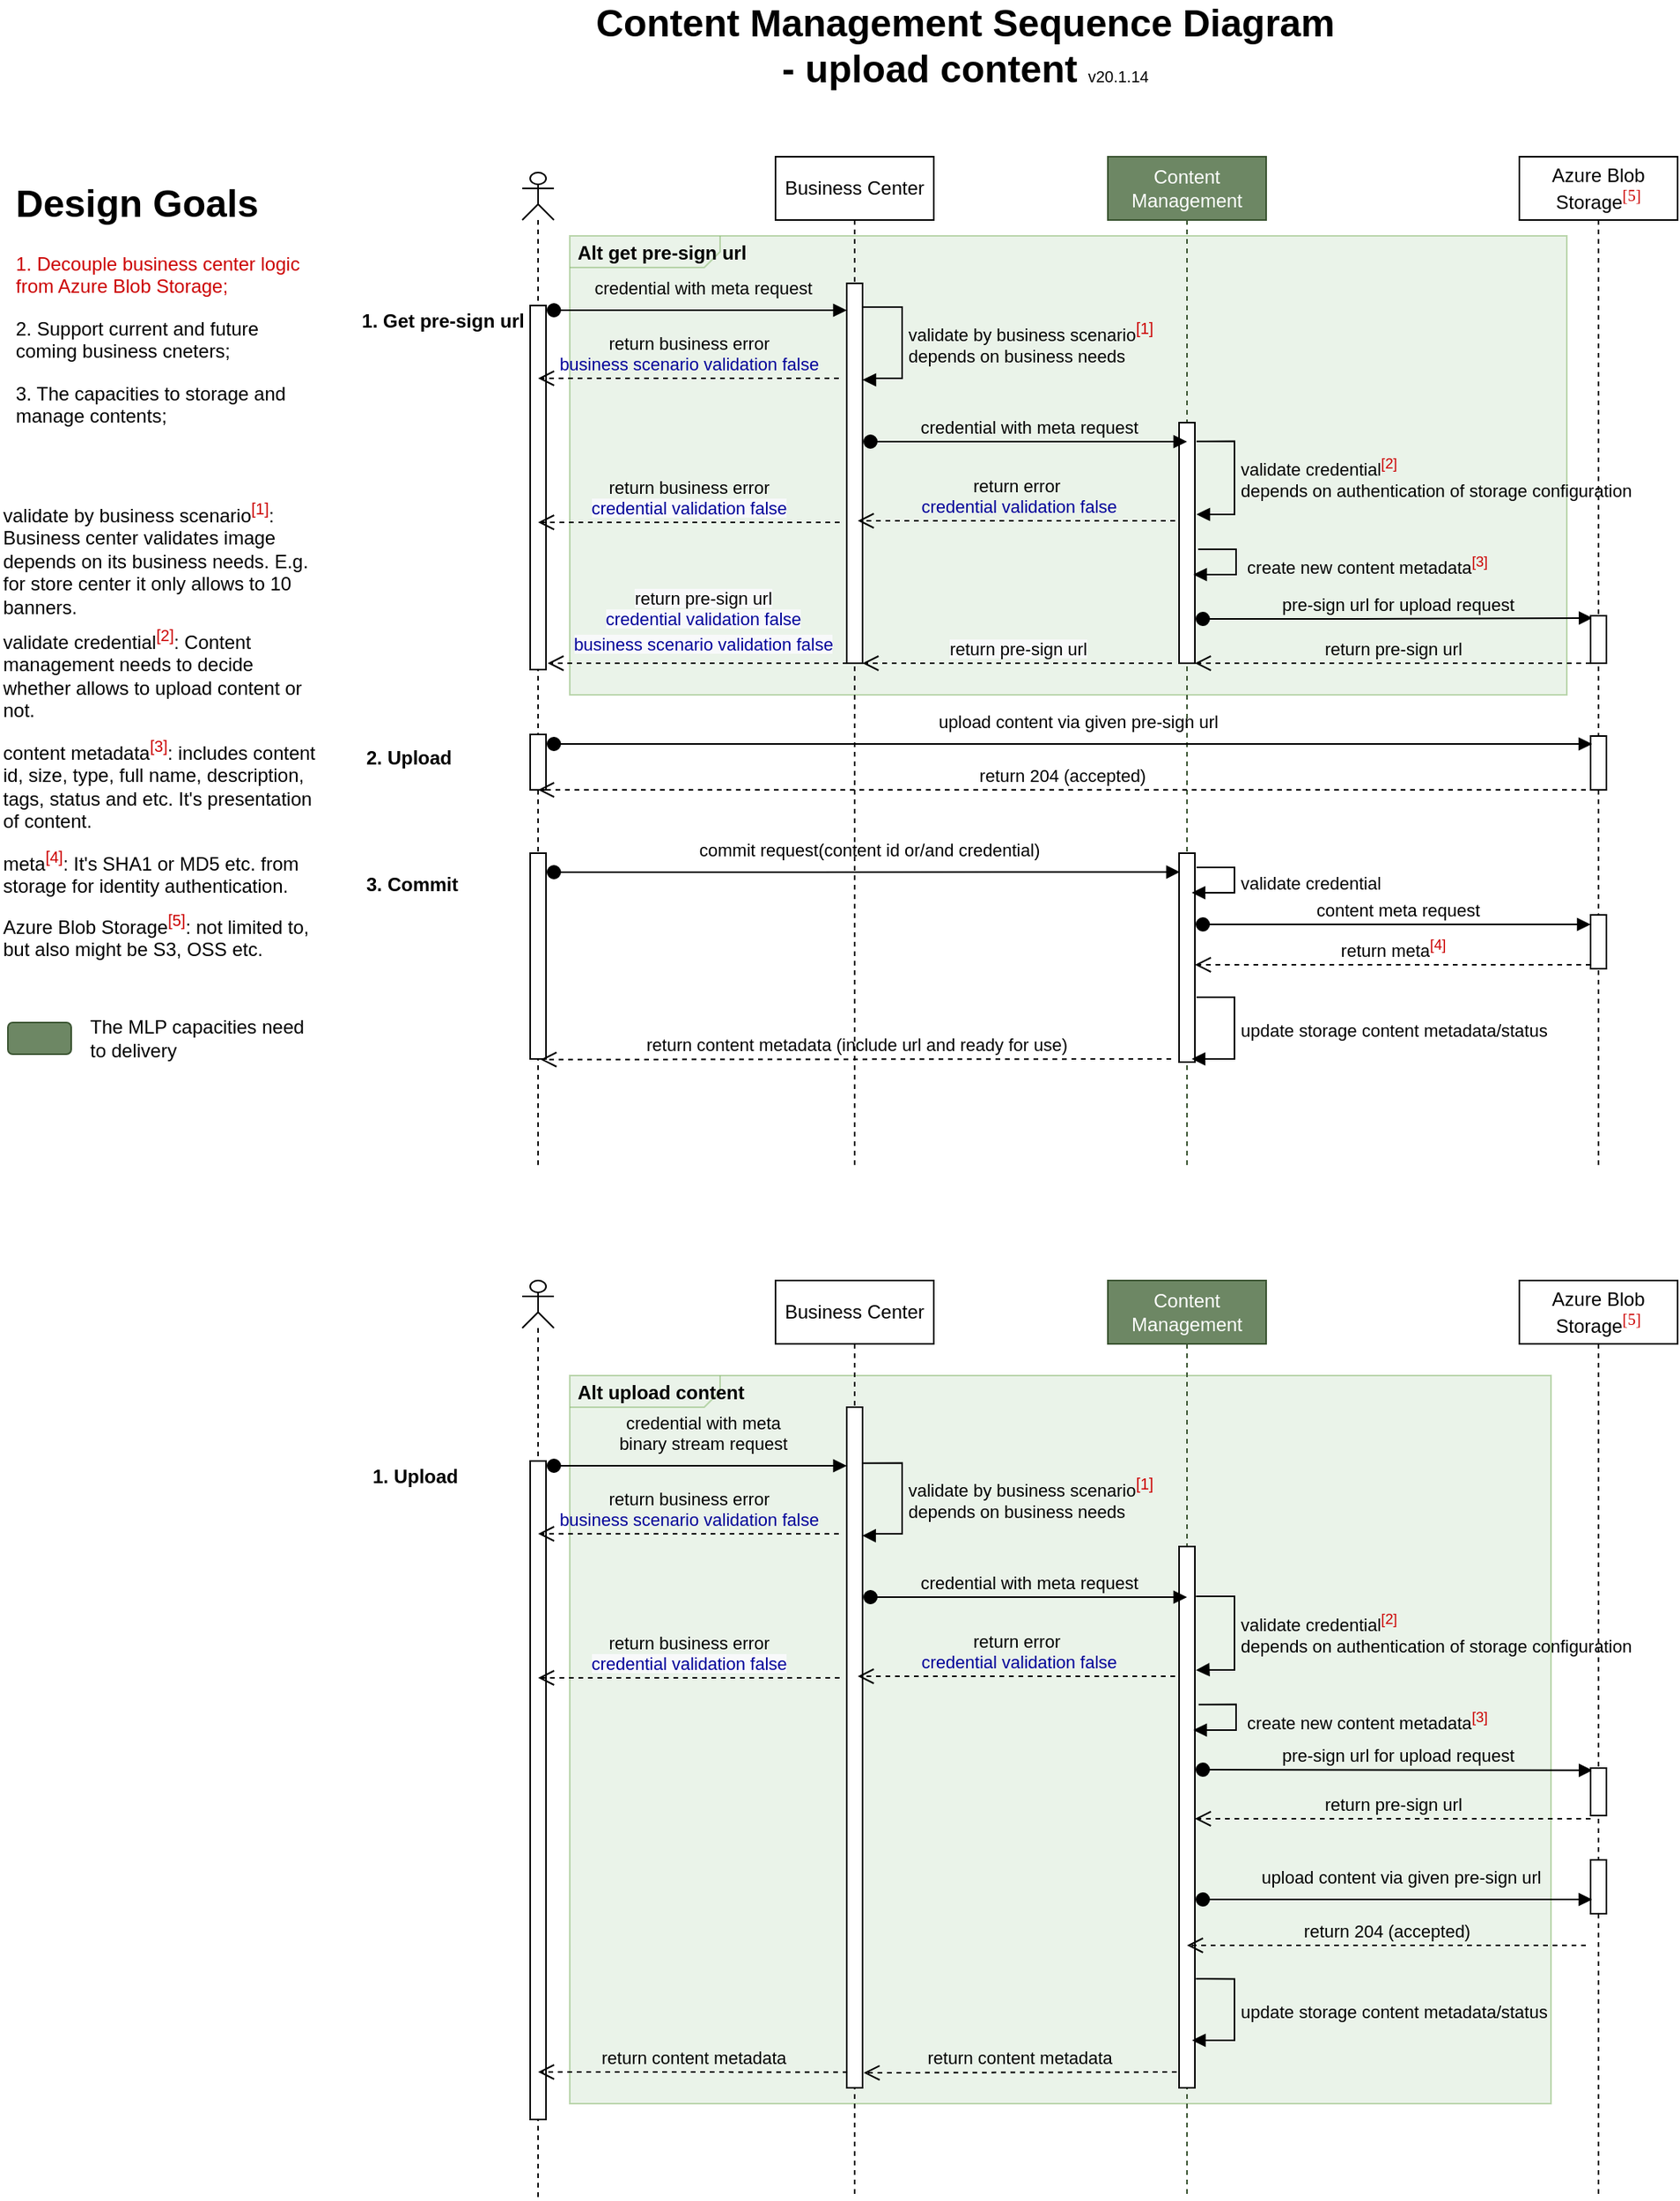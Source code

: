 <mxfile version="12.5.1" type="github" pages="2">
  <diagram id="Se-Glehy01dl6wNR-q-G" name="Uploading User Case">
    <mxGraphModel dx="3786" dy="788" grid="1" gridSize="10" guides="1" tooltips="1" connect="1" arrows="1" fold="1" page="1" pageScale="1" pageWidth="827" pageHeight="1169" math="0" shadow="0">
      <root>
        <mxCell id="0"/>
        <mxCell id="1" parent="0"/>
        <mxCell id="lDLZ59sCFjgZFas71iTA-26" value="&lt;p style=&quot;margin: 0px ; margin-top: 4px ; margin-left: 5px ; text-align: left&quot;&gt;&lt;b&gt;Alt&lt;/b&gt; &lt;b&gt;get pre-sign url&lt;/b&gt;&lt;/p&gt;" style="html=1;shape=mxgraph.sysml.package;overflow=fill;labelX=95;align=left;spacingLeft=5;verticalAlign=top;spacingTop=-3;fillColor=#d5e8d4;strokeColor=#82b366;opacity=50;" parent="1" vertex="1">
          <mxGeometry x="-2100" y="200" width="630" height="290" as="geometry"/>
        </mxCell>
        <mxCell id="fI2PRTh5zaHvBNYzc2sx-4" value="Content Management" style="shape=umlLifeline;perimeter=lifelinePerimeter;whiteSpace=wrap;html=1;container=1;collapsible=0;recursiveResize=0;outlineConnect=0;fillColor=#6d8764;strokeColor=#3A5431;fontColor=#ffffff;" parent="1" vertex="1">
          <mxGeometry x="-1760" y="150" width="100" height="640" as="geometry"/>
        </mxCell>
        <mxCell id="fI2PRTh5zaHvBNYzc2sx-18" value="" style="html=1;points=[];perimeter=orthogonalPerimeter;" parent="fI2PRTh5zaHvBNYzc2sx-4" vertex="1">
          <mxGeometry x="45" y="168" width="10" height="152" as="geometry"/>
        </mxCell>
        <mxCell id="lDLZ59sCFjgZFas71iTA-8" value="pre-sign url for upload request" style="html=1;verticalAlign=bottom;startArrow=oval;startFill=1;endArrow=block;startSize=8;labelBackgroundColor=none;entryX=0.116;entryY=0.047;entryDx=0;entryDy=0;entryPerimeter=0;" parent="fI2PRTh5zaHvBNYzc2sx-4" edge="1" target="lDLZ59sCFjgZFas71iTA-6">
          <mxGeometry width="60" relative="1" as="geometry">
            <mxPoint x="60" y="292" as="sourcePoint"/>
            <mxPoint x="309.5" y="292" as="targetPoint"/>
            <Array as="points">
              <mxPoint x="150.5" y="292"/>
            </Array>
          </mxGeometry>
        </mxCell>
        <mxCell id="fI2PRTh5zaHvBNYzc2sx-2" value="" style="shape=umlLifeline;participant=umlActor;perimeter=lifelinePerimeter;whiteSpace=wrap;html=1;container=1;collapsible=0;recursiveResize=0;verticalAlign=top;spacingTop=36;labelBackgroundColor=#ffffff;outlineConnect=0;size=30;" parent="1" vertex="1">
          <mxGeometry x="-2130" y="160" width="20" height="630" as="geometry"/>
        </mxCell>
        <mxCell id="lDLZ59sCFjgZFas71iTA-12" value="" style="html=1;points=[];perimeter=orthogonalPerimeter;align=left;" parent="fI2PRTh5zaHvBNYzc2sx-2" vertex="1">
          <mxGeometry x="5" y="355" width="10" height="35" as="geometry"/>
        </mxCell>
        <mxCell id="lDLZ59sCFjgZFas71iTA-16" value="" style="html=1;points=[];perimeter=orthogonalPerimeter;align=left;" parent="fI2PRTh5zaHvBNYzc2sx-2" vertex="1">
          <mxGeometry x="5" y="430" width="10" height="130" as="geometry"/>
        </mxCell>
        <mxCell id="fI2PRTh5zaHvBNYzc2sx-3" value="Business Center" style="shape=umlLifeline;perimeter=lifelinePerimeter;whiteSpace=wrap;html=1;container=1;collapsible=0;recursiveResize=0;outlineConnect=0;" parent="1" vertex="1">
          <mxGeometry x="-1970" y="150" width="100" height="640" as="geometry"/>
        </mxCell>
        <mxCell id="fI2PRTh5zaHvBNYzc2sx-9" value="" style="html=1;points=[];perimeter=orthogonalPerimeter;" parent="fI2PRTh5zaHvBNYzc2sx-3" vertex="1">
          <mxGeometry x="45" y="80" width="10" height="240" as="geometry"/>
        </mxCell>
        <mxCell id="fI2PRTh5zaHvBNYzc2sx-5" value="Azure Blob Storage&lt;sup style=&quot;color: rgb(0 , 0 , 0) ; font-family: &amp;#34;quot&amp;#34; ; font-style: normal ; font-variant: normal ; font-weight: 400 ; letter-spacing: normal ; text-align: left ; text-decoration: none ; text-indent: 0px ; text-transform: none ; white-space: nowrap ; word-spacing: 0px&quot;&gt;&lt;font color=&quot;#cc0000&quot;&gt;[5]&lt;/font&gt;&lt;/sup&gt;" style="shape=umlLifeline;perimeter=lifelinePerimeter;whiteSpace=wrap;html=1;container=1;collapsible=0;recursiveResize=0;outlineConnect=0;" parent="1" vertex="1">
          <mxGeometry x="-1500" y="150" width="100" height="640" as="geometry"/>
        </mxCell>
        <mxCell id="lDLZ59sCFjgZFas71iTA-6" value="" style="html=1;points=[];perimeter=orthogonalPerimeter;" parent="fI2PRTh5zaHvBNYzc2sx-5" vertex="1">
          <mxGeometry x="45" y="290" width="10" height="30" as="geometry"/>
        </mxCell>
        <mxCell id="lDLZ59sCFjgZFas71iTA-13" value="" style="html=1;points=[];perimeter=orthogonalPerimeter;" parent="fI2PRTh5zaHvBNYzc2sx-5" vertex="1">
          <mxGeometry x="45" y="366" width="10" height="34" as="geometry"/>
        </mxCell>
        <mxCell id="lDLZ59sCFjgZFas71iTA-20" value="" style="html=1;points=[];perimeter=orthogonalPerimeter;" parent="fI2PRTh5zaHvBNYzc2sx-5" vertex="1">
          <mxGeometry x="45" y="479" width="10" height="34" as="geometry"/>
        </mxCell>
        <mxCell id="fI2PRTh5zaHvBNYzc2sx-7" value="&lt;font&gt;&lt;span style=&quot;font-weight: bold ; font-size: 24px&quot;&gt;Content Management Sequence Diagram&lt;/span&gt;&lt;br&gt;&lt;span style=&quot;font-weight: bold ; font-size: 24px&quot;&gt;- upload content &lt;/span&gt;&lt;font style=&quot;font-size: 10px&quot;&gt;v20.1.14&lt;/font&gt;&lt;br&gt;&lt;/font&gt;" style="text;html=1;strokeColor=none;fillColor=none;align=center;verticalAlign=middle;whiteSpace=wrap;rounded=0;" parent="1" vertex="1">
          <mxGeometry x="-2110" y="70" width="520" height="20" as="geometry"/>
        </mxCell>
        <mxCell id="fI2PRTh5zaHvBNYzc2sx-8" value="credential with meta request" style="html=1;verticalAlign=bottom;startArrow=oval;startFill=1;endArrow=block;startSize=8;labelBackgroundColor=none;" parent="1" target="fI2PRTh5zaHvBNYzc2sx-9" edge="1">
          <mxGeometry x="0.005" y="5" width="60" relative="1" as="geometry">
            <mxPoint x="-2110" y="247" as="sourcePoint"/>
            <mxPoint x="-1928" y="247" as="targetPoint"/>
            <Array as="points">
              <mxPoint x="-2026" y="247"/>
            </Array>
            <mxPoint x="1" as="offset"/>
          </mxGeometry>
        </mxCell>
        <mxCell id="fI2PRTh5zaHvBNYzc2sx-16" value="validate by business scenario&lt;sup&gt;&lt;font color=&quot;#cc0000&quot; style=&quot;font-size: 10px&quot;&gt;[1]&lt;/font&gt;&lt;/sup&gt;&amp;nbsp;&lt;br&gt;depends on business needs&amp;nbsp;" style="edgeStyle=orthogonalEdgeStyle;html=1;align=left;spacingLeft=2;endArrow=block;rounded=0;labelBackgroundColor=none;" parent="1" edge="1">
          <mxGeometry relative="1" as="geometry">
            <mxPoint x="-1915" y="245" as="sourcePoint"/>
            <Array as="points">
              <mxPoint x="-1890" y="245"/>
              <mxPoint x="-1890" y="290"/>
              <mxPoint x="-1910" y="290"/>
              <mxPoint x="-1910" y="291"/>
            </Array>
            <mxPoint x="-1915" y="291" as="targetPoint"/>
          </mxGeometry>
        </mxCell>
        <mxCell id="fI2PRTh5zaHvBNYzc2sx-17" value="credential with meta request" style="html=1;verticalAlign=bottom;startArrow=oval;startFill=1;endArrow=block;startSize=8;labelBackgroundColor=none;" parent="1" edge="1">
          <mxGeometry width="60" relative="1" as="geometry">
            <mxPoint x="-1910" y="330" as="sourcePoint"/>
            <mxPoint x="-1710" y="330" as="targetPoint"/>
            <Array as="points">
              <mxPoint x="-1819.5" y="330"/>
            </Array>
          </mxGeometry>
        </mxCell>
        <mxCell id="fI2PRTh5zaHvBNYzc2sx-20" value="validate credential&lt;sup&gt;&lt;font color=&quot;#cc0000&quot;&gt;[2]&lt;/font&gt;&lt;/sup&gt;&amp;nbsp;&lt;br&gt;depends on authentication of storage configuration&amp;nbsp;" style="edgeStyle=orthogonalEdgeStyle;html=1;align=left;spacingLeft=2;endArrow=block;rounded=0;labelBackgroundColor=none;" parent="1" edge="1">
          <mxGeometry relative="1" as="geometry">
            <mxPoint x="-1703.997" y="329.833" as="sourcePoint"/>
            <Array as="points">
              <mxPoint x="-1680" y="330"/>
              <mxPoint x="-1680" y="376"/>
              <mxPoint x="-1700" y="376"/>
            </Array>
            <mxPoint x="-1704" y="376" as="targetPoint"/>
          </mxGeometry>
        </mxCell>
        <mxCell id="fI2PRTh5zaHvBNYzc2sx-21" value="return error&lt;br&gt;&amp;nbsp;&lt;font color=&quot;#000099&quot;&gt;credential validation false&lt;/font&gt;" style="html=1;verticalAlign=bottom;endArrow=open;dashed=1;endSize=8;labelBackgroundColor=none;" parent="1" edge="1">
          <mxGeometry relative="1" as="geometry">
            <mxPoint x="-1717.5" y="380" as="sourcePoint"/>
            <mxPoint x="-1918" y="380" as="targetPoint"/>
          </mxGeometry>
        </mxCell>
        <mxCell id="fI2PRTh5zaHvBNYzc2sx-24" value="&lt;span style=&quot;display: inline ; float: none ; background-color: rgb(248 , 249 , 250) ; color: rgb(0 , 0 , 0) ; font-family: &amp;#34;helvetica&amp;#34; ; font-size: 11px ; font-style: normal ; font-variant: normal ; font-weight: normal ; letter-spacing: normal ; line-height: 1.2 ; overflow-wrap: normal ; text-align: center ; text-decoration: none ; text-indent: 0px ; text-transform: none ; white-space: nowrap ; word-spacing: 0px&quot;&gt;return pre-sign url&lt;/span&gt;" style="html=1;verticalAlign=bottom;endArrow=open;dashed=1;endSize=8;labelBackgroundColor=none;" parent="1" edge="1">
          <mxGeometry relative="1" as="geometry">
            <mxPoint x="-1719.5" y="470" as="sourcePoint"/>
            <mxPoint x="-1915" y="470" as="targetPoint"/>
          </mxGeometry>
        </mxCell>
        <mxCell id="fI2PRTh5zaHvBNYzc2sx-25" value="&amp;nbsp;create new content metadata&lt;sup style=&quot;color: rgb(0 , 0 , 0) ; font-family: &amp;#34;helvetica&amp;#34; ; font-size: 9.13px ; font-style: normal ; font-variant: normal ; font-weight: 400 ; letter-spacing: normal ; text-align: left ; text-decoration: none ; text-indent: 0px ; text-transform: none ; white-space: nowrap ; word-spacing: 0px&quot;&gt;&lt;font color=&quot;#cc0000&quot;&gt;[3]&lt;/font&gt;&lt;/sup&gt;" style="edgeStyle=orthogonalEdgeStyle;html=1;align=left;spacingLeft=2;endArrow=block;rounded=0;labelBackgroundColor=none;" parent="1" edge="1">
          <mxGeometry relative="1" as="geometry">
            <mxPoint x="-1703" y="398" as="sourcePoint"/>
            <Array as="points">
              <mxPoint x="-1679" y="398"/>
              <mxPoint x="-1679" y="414"/>
              <mxPoint x="-1706" y="414"/>
            </Array>
            <mxPoint x="-1706" y="414" as="targetPoint"/>
          </mxGeometry>
        </mxCell>
        <mxCell id="PvR2-Of-hzqEuAxM7F6R-1" value="validate by business scenario&lt;sup&gt;&lt;font color=&quot;#cc0000&quot;&gt;[1]&lt;/font&gt;&lt;/sup&gt;: Business center validates image depends on its business needs. E.g. for store center it only allows to 10 banners.&amp;nbsp;" style="text;html=1;whiteSpace=wrap;" parent="1" vertex="1">
          <mxGeometry x="-2460" y="360" width="200" height="80" as="geometry"/>
        </mxCell>
        <mxCell id="PvR2-Of-hzqEuAxM7F6R-2" value="validate credential&lt;sup&gt;&lt;font color=&quot;#cc0000&quot;&gt;[2]&lt;/font&gt;&lt;/sup&gt;: Content management needs to decide whether allows to upload content or not." style="text;html=1;whiteSpace=wrap;" parent="1" vertex="1">
          <mxGeometry x="-2460" y="440" width="200" height="80" as="geometry"/>
        </mxCell>
        <mxCell id="U4m3X5Pd-2RmzHpy8CRf-1" value="&lt;h1&gt;Design Goals&lt;/h1&gt;&lt;p&gt;&lt;font color=&quot;#cc0000&quot;&gt;1. Decouple business center logic from Azure Blob Storage;&lt;/font&gt;&lt;/p&gt;&lt;p&gt;2. Support current and future coming business cneters; &amp;nbsp;&lt;/p&gt;&lt;p&gt;3. The capacities to storage and manage contents;&lt;/p&gt;" style="text;html=1;strokeColor=none;fillColor=none;spacing=5;spacingTop=-20;whiteSpace=wrap;overflow=hidden;rounded=0;" parent="1" vertex="1">
          <mxGeometry x="-2455" y="160" width="190" height="170" as="geometry"/>
        </mxCell>
        <mxCell id="U4m3X5Pd-2RmzHpy8CRf-2" value="" style="rounded=1;whiteSpace=wrap;html=1;fillColor=#6d8764;strokeColor=#3A5431;fontColor=#ffffff;" parent="1" vertex="1">
          <mxGeometry x="-2455" y="697" width="40" height="20" as="geometry"/>
        </mxCell>
        <mxCell id="U4m3X5Pd-2RmzHpy8CRf-3" value="The MLP capacities need to delivery" style="text;html=1;strokeColor=none;fillColor=none;align=left;verticalAlign=middle;whiteSpace=wrap;rounded=0;" parent="1" vertex="1">
          <mxGeometry x="-2405" y="692" width="150" height="30" as="geometry"/>
        </mxCell>
        <mxCell id="lDLZ59sCFjgZFas71iTA-5" value="" style="html=1;points=[];perimeter=orthogonalPerimeter;align=left;" parent="1" vertex="1">
          <mxGeometry x="-2125" y="244" width="10" height="230" as="geometry"/>
        </mxCell>
        <mxCell id="lDLZ59sCFjgZFas71iTA-9" value="return pre-sign url" style="html=1;verticalAlign=bottom;endArrow=open;dashed=1;endSize=8;labelBackgroundColor=none;" parent="1" edge="1">
          <mxGeometry relative="1" as="geometry">
            <mxPoint x="-1455" y="470" as="sourcePoint"/>
            <mxPoint x="-1705" y="470" as="targetPoint"/>
          </mxGeometry>
        </mxCell>
        <mxCell id="lDLZ59sCFjgZFas71iTA-10" value="&lt;span style=&quot;display: inline ; float: none ; background-color: rgb(248 , 249 , 250) ; color: rgb(0 , 0 , 0) ; font-family: &amp;#34;helvetica&amp;#34; ; font-size: 11px ; font-style: normal ; font-variant: normal ; font-weight: normal ; letter-spacing: normal ; line-height: 1.2 ; overflow-wrap: normal ; text-align: center ; text-decoration: none ; text-indent: 0px ; text-transform: none ; white-space: nowrap ; word-spacing: 0px&quot;&gt;return pre-sign url&lt;br&gt;&lt;span style=&quot;display: inline ; float: none ; background-color: rgb(248 , 249 , 250) ; color: rgb(0 , 0 , 0) ; font-family: &amp;#34;helvetica&amp;#34; ; font-size: 11px ; font-style: normal ; font-variant: normal ; font-weight: normal ; letter-spacing: normal ; line-height: 1.2 ; overflow-wrap: normal ; text-align: center ; text-decoration: none ; text-indent: 0px ; text-transform: none ; white-space: nowrap ; word-spacing: 0px&quot;&gt;&lt;font color=&quot;#000099&quot;&gt;credential validation false&lt;/font&gt;&lt;br&gt;&lt;span style=&quot;display: inline ; float: none ; background-color: rgb(248 , 249 , 250) ; color: rgb(0 , 0 , 153) ; font-family: &amp;#34;helvetica&amp;#34; ; font-size: 11px ; font-style: normal ; font-variant: normal ; font-weight: 400 ; letter-spacing: normal ; text-align: center ; text-decoration: none ; text-indent: 0px ; text-transform: none ; white-space: nowrap ; word-spacing: 0px&quot;&gt;business scenario validation false&lt;/span&gt;&lt;/span&gt;&lt;b&gt;&lt;/b&gt;&lt;i&gt;&lt;/i&gt;&lt;u&gt;&lt;/u&gt;&lt;sub&gt;&lt;/sub&gt;&lt;sup&gt;&lt;/sup&gt;&lt;strike&gt;&lt;/strike&gt;&lt;br&gt;&lt;/span&gt;" style="html=1;verticalAlign=bottom;endArrow=open;dashed=1;endSize=8;labelBackgroundColor=none;" parent="1" edge="1">
          <mxGeometry relative="1" as="geometry">
            <mxPoint x="-1918.5" y="470" as="sourcePoint"/>
            <mxPoint x="-2114" y="470" as="targetPoint"/>
          </mxGeometry>
        </mxCell>
        <mxCell id="lDLZ59sCFjgZFas71iTA-14" value="upload content via given pre-sign url" style="html=1;verticalAlign=bottom;startArrow=oval;startFill=1;endArrow=block;startSize=8;labelBackgroundColor=none;" parent="1" edge="1">
          <mxGeometry x="0.005" y="5" width="60" relative="1" as="geometry">
            <mxPoint x="-2110" y="521" as="sourcePoint"/>
            <mxPoint x="-1454" y="521" as="targetPoint"/>
            <Array as="points"/>
            <mxPoint x="1" as="offset"/>
          </mxGeometry>
        </mxCell>
        <mxCell id="lDLZ59sCFjgZFas71iTA-15" value="return 204 (accepted)" style="html=1;verticalAlign=bottom;endArrow=open;dashed=1;endSize=8;labelBackgroundColor=none;" parent="1" edge="1">
          <mxGeometry relative="1" as="geometry">
            <mxPoint x="-1458" y="550" as="sourcePoint"/>
            <mxPoint x="-2120" y="550" as="targetPoint"/>
          </mxGeometry>
        </mxCell>
        <mxCell id="lDLZ59sCFjgZFas71iTA-17" value="" style="html=1;points=[];perimeter=orthogonalPerimeter;" parent="1" vertex="1">
          <mxGeometry x="-1715" y="590" width="10" height="132" as="geometry"/>
        </mxCell>
        <mxCell id="lDLZ59sCFjgZFas71iTA-18" value="commit request(content id or/and credential)" style="html=1;verticalAlign=bottom;startArrow=oval;startFill=1;endArrow=block;startSize=8;labelBackgroundColor=none;entryX=0.045;entryY=0.09;entryDx=0;entryDy=0;entryPerimeter=0;" parent="1" target="lDLZ59sCFjgZFas71iTA-17" edge="1">
          <mxGeometry x="0.005" y="5" width="60" relative="1" as="geometry">
            <mxPoint x="-2110" y="602" as="sourcePoint"/>
            <mxPoint x="-1720" y="601" as="targetPoint"/>
            <Array as="points"/>
            <mxPoint x="1" as="offset"/>
          </mxGeometry>
        </mxCell>
        <mxCell id="lDLZ59sCFjgZFas71iTA-19" value="validate credential" style="edgeStyle=orthogonalEdgeStyle;html=1;align=left;spacingLeft=2;endArrow=block;rounded=0;labelBackgroundColor=none;" parent="1" edge="1">
          <mxGeometry relative="1" as="geometry">
            <mxPoint x="-1704" y="599" as="sourcePoint"/>
            <Array as="points">
              <mxPoint x="-1680" y="599"/>
              <mxPoint x="-1680" y="615"/>
              <mxPoint x="-1707" y="615"/>
            </Array>
            <mxPoint x="-1707" y="615" as="targetPoint"/>
          </mxGeometry>
        </mxCell>
        <mxCell id="lDLZ59sCFjgZFas71iTA-21" value="content meta request" style="html=1;verticalAlign=bottom;startArrow=oval;startFill=1;endArrow=block;startSize=8;labelBackgroundColor=none;" parent="1" edge="1">
          <mxGeometry width="60" relative="1" as="geometry">
            <mxPoint x="-1700" y="635" as="sourcePoint"/>
            <mxPoint x="-1455" y="635" as="targetPoint"/>
            <Array as="points">
              <mxPoint x="-1614" y="635"/>
            </Array>
          </mxGeometry>
        </mxCell>
        <mxCell id="lDLZ59sCFjgZFas71iTA-22" value="return meta&lt;sup style=&quot;color: rgb(0 , 0 , 0) ; font-family: &amp;#34;helvetica&amp;#34; ; font-size: 9.13px ; font-style: normal ; font-variant: normal ; font-weight: 400 ; letter-spacing: normal ; text-align: left ; text-decoration: none ; text-indent: 0px ; text-transform: none ; white-space: nowrap ; word-spacing: 0px&quot;&gt;&lt;font color=&quot;#cc0000&quot;&gt;[4]&lt;/font&gt;&lt;/sup&gt;" style="html=1;verticalAlign=bottom;endArrow=open;dashed=1;endSize=8;labelBackgroundColor=none;" parent="1" edge="1">
          <mxGeometry relative="1" as="geometry">
            <mxPoint x="-1455" y="660.5" as="sourcePoint"/>
            <mxPoint x="-1705" y="660.5" as="targetPoint"/>
          </mxGeometry>
        </mxCell>
        <mxCell id="lDLZ59sCFjgZFas71iTA-23" value="update storage content metadata/status" style="edgeStyle=orthogonalEdgeStyle;html=1;align=left;spacingLeft=2;endArrow=block;rounded=0;labelBackgroundColor=none;" parent="1" edge="1">
          <mxGeometry relative="1" as="geometry">
            <mxPoint x="-1704" y="681" as="sourcePoint"/>
            <Array as="points">
              <mxPoint x="-1680" y="681"/>
              <mxPoint x="-1680" y="720"/>
              <mxPoint x="-1707" y="720"/>
            </Array>
            <mxPoint x="-1707" y="720" as="targetPoint"/>
          </mxGeometry>
        </mxCell>
        <mxCell id="lDLZ59sCFjgZFas71iTA-24" value="return content metadata (include url and ready for use)" style="html=1;verticalAlign=bottom;endArrow=open;dashed=1;endSize=8;labelBackgroundColor=none;entryX=0.655;entryY=1.003;entryDx=0;entryDy=0;entryPerimeter=0;" parent="1" target="lDLZ59sCFjgZFas71iTA-16" edge="1">
          <mxGeometry relative="1" as="geometry">
            <mxPoint x="-1720" y="720" as="sourcePoint"/>
            <mxPoint x="-2110" y="720" as="targetPoint"/>
          </mxGeometry>
        </mxCell>
        <mxCell id="lDLZ59sCFjgZFas71iTA-27" value="&lt;b&gt;1. Get pre-sign url&lt;/b&gt;" style="text;html=1;strokeColor=none;fillColor=none;align=center;verticalAlign=middle;whiteSpace=wrap;rounded=0;opacity=50;" parent="1" vertex="1">
          <mxGeometry x="-2235" y="244" width="110" height="20" as="geometry"/>
        </mxCell>
        <mxCell id="lDLZ59sCFjgZFas71iTA-28" value="&lt;b&gt;2. Upload&lt;/b&gt;" style="text;html=1;strokeColor=none;fillColor=none;align=center;verticalAlign=middle;whiteSpace=wrap;rounded=0;opacity=50;" parent="1" vertex="1">
          <mxGeometry x="-2239" y="520" width="75" height="20" as="geometry"/>
        </mxCell>
        <mxCell id="lDLZ59sCFjgZFas71iTA-29" value="&lt;b&gt;3. Commit&lt;/b&gt;" style="text;html=1;strokeColor=none;fillColor=none;align=center;verticalAlign=middle;whiteSpace=wrap;rounded=0;opacity=50;" parent="1" vertex="1">
          <mxGeometry x="-2237" y="600" width="75" height="20" as="geometry"/>
        </mxCell>
        <mxCell id="lDLZ59sCFjgZFas71iTA-30" value="content metadata&lt;sup&gt;&lt;font color=&quot;#cc0000&quot;&gt;[3]&lt;/font&gt;&lt;/sup&gt;: includes content id, size, type, full name, description, tags, status and etc. It&#39;s presentation of content." style="text;html=1;whiteSpace=wrap;" parent="1" vertex="1">
          <mxGeometry x="-2460" y="510" width="200" height="80" as="geometry"/>
        </mxCell>
        <mxCell id="lDLZ59sCFjgZFas71iTA-31" value="meta&lt;sup&gt;&lt;font color=&quot;#cc0000&quot;&gt;[4]&lt;/font&gt;&lt;/sup&gt;: It&#39;s SHA1 or MD5 etc. from storage for identity authentication." style="text;html=1;whiteSpace=wrap;" parent="1" vertex="1">
          <mxGeometry x="-2460" y="580" width="200" height="50" as="geometry"/>
        </mxCell>
        <mxCell id="lDLZ59sCFjgZFas71iTA-33" value="Azure Blob Storage&lt;sup&gt;&lt;font color=&quot;#cc0000&quot;&gt;[5]&lt;/font&gt;&lt;/sup&gt;: not limited to, but also might be S3, OSS etc. " style="text;html=1;whiteSpace=wrap;" parent="1" vertex="1">
          <mxGeometry x="-2460" y="620" width="200" height="50" as="geometry"/>
        </mxCell>
        <mxCell id="Z2Z2UFhDQ-YUkHnf_ntr-1" value="&lt;p style=&quot;margin: 0px ; margin-top: 4px ; margin-left: 5px ; text-align: left&quot;&gt;&lt;b&gt;Alt&lt;/b&gt; &lt;b&gt;upload content&lt;/b&gt;&lt;/p&gt;" style="html=1;shape=mxgraph.sysml.package;overflow=fill;labelX=95;align=left;spacingLeft=5;verticalAlign=top;spacingTop=-3;fillColor=#d5e8d4;strokeColor=#82b366;opacity=50;" vertex="1" parent="1">
          <mxGeometry x="-2100" y="920" width="620" height="460" as="geometry"/>
        </mxCell>
        <mxCell id="Z2Z2UFhDQ-YUkHnf_ntr-2" value="Content Management" style="shape=umlLifeline;perimeter=lifelinePerimeter;whiteSpace=wrap;html=1;container=1;collapsible=0;recursiveResize=0;outlineConnect=0;fillColor=#6d8764;strokeColor=#3A5431;fontColor=#ffffff;" vertex="1" parent="1">
          <mxGeometry x="-1760" y="860" width="100" height="580" as="geometry"/>
        </mxCell>
        <mxCell id="Z2Z2UFhDQ-YUkHnf_ntr-3" value="" style="html=1;points=[];perimeter=orthogonalPerimeter;" vertex="1" parent="Z2Z2UFhDQ-YUkHnf_ntr-2">
          <mxGeometry x="45" y="168" width="10" height="342" as="geometry"/>
        </mxCell>
        <mxCell id="Z2Z2UFhDQ-YUkHnf_ntr-4" value="pre-sign url for upload request" style="html=1;verticalAlign=bottom;startArrow=oval;startFill=1;endArrow=block;startSize=8;labelBackgroundColor=none;entryX=0.116;entryY=0.047;entryDx=0;entryDy=0;entryPerimeter=0;" edge="1" parent="Z2Z2UFhDQ-YUkHnf_ntr-2" target="Z2Z2UFhDQ-YUkHnf_ntr-11">
          <mxGeometry width="60" relative="1" as="geometry">
            <mxPoint x="60" y="309" as="sourcePoint"/>
            <mxPoint x="309.5" y="292" as="targetPoint"/>
            <Array as="points"/>
          </mxGeometry>
        </mxCell>
        <mxCell id="Z2Z2UFhDQ-YUkHnf_ntr-5" value="" style="shape=umlLifeline;participant=umlActor;perimeter=lifelinePerimeter;whiteSpace=wrap;html=1;container=1;collapsible=0;recursiveResize=0;verticalAlign=top;spacingTop=36;labelBackgroundColor=#ffffff;outlineConnect=0;size=30;" vertex="1" parent="1">
          <mxGeometry x="-2130" y="860" width="20" height="580" as="geometry"/>
        </mxCell>
        <mxCell id="Z2Z2UFhDQ-YUkHnf_ntr-8" value="Business Center" style="shape=umlLifeline;perimeter=lifelinePerimeter;whiteSpace=wrap;html=1;container=1;collapsible=0;recursiveResize=0;outlineConnect=0;" vertex="1" parent="1">
          <mxGeometry x="-1970" y="860" width="100" height="580" as="geometry"/>
        </mxCell>
        <mxCell id="Z2Z2UFhDQ-YUkHnf_ntr-9" value="" style="html=1;points=[];perimeter=orthogonalPerimeter;" vertex="1" parent="Z2Z2UFhDQ-YUkHnf_ntr-8">
          <mxGeometry x="45" y="80" width="10" height="430" as="geometry"/>
        </mxCell>
        <mxCell id="Z2Z2UFhDQ-YUkHnf_ntr-10" value="Azure Blob Storage&lt;sup style=&quot;color: rgb(0 , 0 , 0) ; font-family: &amp;#34;quot&amp;#34; ; font-style: normal ; font-variant: normal ; font-weight: 400 ; letter-spacing: normal ; text-align: left ; text-decoration: none ; text-indent: 0px ; text-transform: none ; white-space: nowrap ; word-spacing: 0px&quot;&gt;&lt;font color=&quot;#cc0000&quot;&gt;[5]&lt;/font&gt;&lt;/sup&gt;" style="shape=umlLifeline;perimeter=lifelinePerimeter;whiteSpace=wrap;html=1;container=1;collapsible=0;recursiveResize=0;outlineConnect=0;" vertex="1" parent="1">
          <mxGeometry x="-1500" y="860" width="100" height="580" as="geometry"/>
        </mxCell>
        <mxCell id="Z2Z2UFhDQ-YUkHnf_ntr-11" value="" style="html=1;points=[];perimeter=orthogonalPerimeter;" vertex="1" parent="Z2Z2UFhDQ-YUkHnf_ntr-10">
          <mxGeometry x="45" y="308" width="10" height="30" as="geometry"/>
        </mxCell>
        <mxCell id="Z2Z2UFhDQ-YUkHnf_ntr-12" value="" style="html=1;points=[];perimeter=orthogonalPerimeter;" vertex="1" parent="Z2Z2UFhDQ-YUkHnf_ntr-10">
          <mxGeometry x="45" y="366" width="10" height="34" as="geometry"/>
        </mxCell>
        <mxCell id="Z2Z2UFhDQ-YUkHnf_ntr-14" value="credential with meta&lt;br&gt;binary stream request" style="html=1;verticalAlign=bottom;startArrow=oval;startFill=1;endArrow=block;startSize=8;labelBackgroundColor=none;" edge="1" parent="1" target="Z2Z2UFhDQ-YUkHnf_ntr-9">
          <mxGeometry x="0.005" y="5" width="60" relative="1" as="geometry">
            <mxPoint x="-2110" y="977" as="sourcePoint"/>
            <mxPoint x="-1928" y="977" as="targetPoint"/>
            <Array as="points">
              <mxPoint x="-2026" y="977"/>
            </Array>
            <mxPoint x="1" as="offset"/>
          </mxGeometry>
        </mxCell>
        <mxCell id="Z2Z2UFhDQ-YUkHnf_ntr-16" value="validate by business scenario&lt;sup&gt;&lt;font color=&quot;#cc0000&quot; style=&quot;font-size: 10px&quot;&gt;[1]&lt;/font&gt;&lt;/sup&gt;&amp;nbsp;&lt;br&gt;depends on business needs&amp;nbsp;" style="edgeStyle=orthogonalEdgeStyle;html=1;align=left;spacingLeft=2;endArrow=block;rounded=0;labelBackgroundColor=none;" edge="1" parent="1">
          <mxGeometry relative="1" as="geometry">
            <mxPoint x="-1915.167" y="975.333" as="sourcePoint"/>
            <Array as="points">
              <mxPoint x="-1890" y="975"/>
              <mxPoint x="-1890" y="1020"/>
              <mxPoint x="-1910" y="1020"/>
              <mxPoint x="-1910" y="1021"/>
            </Array>
            <mxPoint x="-1915.167" y="1021.167" as="targetPoint"/>
          </mxGeometry>
        </mxCell>
        <mxCell id="Z2Z2UFhDQ-YUkHnf_ntr-17" value="credential with meta request" style="html=1;verticalAlign=bottom;startArrow=oval;startFill=1;endArrow=block;startSize=8;labelBackgroundColor=none;" edge="1" parent="1">
          <mxGeometry width="60" relative="1" as="geometry">
            <mxPoint x="-1910" y="1060" as="sourcePoint"/>
            <mxPoint x="-1710" y="1060" as="targetPoint"/>
            <Array as="points">
              <mxPoint x="-1819.5" y="1060"/>
            </Array>
          </mxGeometry>
        </mxCell>
        <mxCell id="Z2Z2UFhDQ-YUkHnf_ntr-18" value="validate credential&lt;sup&gt;&lt;font color=&quot;#cc0000&quot;&gt;[2]&lt;/font&gt;&lt;/sup&gt;&amp;nbsp;&lt;br&gt;depends on authentication of storage configuration&amp;nbsp;" style="edgeStyle=orthogonalEdgeStyle;html=1;align=left;spacingLeft=2;endArrow=block;rounded=0;labelBackgroundColor=none;" edge="1" parent="1">
          <mxGeometry relative="1" as="geometry">
            <mxPoint x="-1704.333" y="1059.5" as="sourcePoint"/>
            <Array as="points">
              <mxPoint x="-1680" y="1060"/>
              <mxPoint x="-1680" y="1106"/>
              <mxPoint x="-1700" y="1106"/>
            </Array>
            <mxPoint x="-1704.333" y="1106.167" as="targetPoint"/>
          </mxGeometry>
        </mxCell>
        <mxCell id="Z2Z2UFhDQ-YUkHnf_ntr-19" value="return error&lt;br&gt;&amp;nbsp;&lt;font color=&quot;#000099&quot;&gt;credential validation false&lt;/font&gt;" style="html=1;verticalAlign=bottom;endArrow=open;dashed=1;endSize=8;labelBackgroundColor=none;" edge="1" parent="1">
          <mxGeometry relative="1" as="geometry">
            <mxPoint x="-1717.5" y="1110" as="sourcePoint"/>
            <mxPoint x="-1918" y="1110" as="targetPoint"/>
          </mxGeometry>
        </mxCell>
        <mxCell id="Z2Z2UFhDQ-YUkHnf_ntr-21" value="&amp;nbsp;create new content metadata&lt;sup style=&quot;color: rgb(0 , 0 , 0) ; font-family: &amp;#34;helvetica&amp;#34; ; font-size: 9.13px ; font-style: normal ; font-variant: normal ; font-weight: 400 ; letter-spacing: normal ; text-align: left ; text-decoration: none ; text-indent: 0px ; text-transform: none ; white-space: nowrap ; word-spacing: 0px&quot;&gt;&lt;font color=&quot;#cc0000&quot;&gt;[3]&lt;/font&gt;&lt;/sup&gt;" style="edgeStyle=orthogonalEdgeStyle;html=1;align=left;spacingLeft=2;endArrow=block;rounded=0;labelBackgroundColor=none;" edge="1" parent="1">
          <mxGeometry relative="1" as="geometry">
            <mxPoint x="-1702.667" y="1127.833" as="sourcePoint"/>
            <Array as="points">
              <mxPoint x="-1679" y="1128"/>
              <mxPoint x="-1679" y="1144"/>
              <mxPoint x="-1706" y="1144"/>
            </Array>
            <mxPoint x="-1706" y="1143.667" as="targetPoint"/>
          </mxGeometry>
        </mxCell>
        <mxCell id="Z2Z2UFhDQ-YUkHnf_ntr-23" value="" style="html=1;points=[];perimeter=orthogonalPerimeter;align=left;" vertex="1" parent="1">
          <mxGeometry x="-2125" y="974" width="10" height="416" as="geometry"/>
        </mxCell>
        <mxCell id="Z2Z2UFhDQ-YUkHnf_ntr-24" value="return pre-sign url" style="html=1;verticalAlign=bottom;endArrow=open;dashed=1;endSize=8;labelBackgroundColor=none;" edge="1" parent="1">
          <mxGeometry relative="1" as="geometry">
            <mxPoint x="-1455" y="1200" as="sourcePoint"/>
            <mxPoint x="-1705" y="1200" as="targetPoint"/>
          </mxGeometry>
        </mxCell>
        <mxCell id="Z2Z2UFhDQ-YUkHnf_ntr-26" value="upload content via given pre-sign url" style="html=1;verticalAlign=bottom;startArrow=oval;startFill=1;endArrow=block;startSize=8;labelBackgroundColor=none;" edge="1" parent="1">
          <mxGeometry x="0.005" y="5" width="60" relative="1" as="geometry">
            <mxPoint x="-1700" y="1251" as="sourcePoint"/>
            <mxPoint x="-1454" y="1251" as="targetPoint"/>
            <Array as="points"/>
            <mxPoint x="1" as="offset"/>
          </mxGeometry>
        </mxCell>
        <mxCell id="Z2Z2UFhDQ-YUkHnf_ntr-27" value="return 204 (accepted)" style="html=1;verticalAlign=bottom;endArrow=open;dashed=1;endSize=8;labelBackgroundColor=none;" edge="1" parent="1" target="Z2Z2UFhDQ-YUkHnf_ntr-2">
          <mxGeometry relative="1" as="geometry">
            <mxPoint x="-1458" y="1280" as="sourcePoint"/>
            <mxPoint x="-1710" y="1280" as="targetPoint"/>
          </mxGeometry>
        </mxCell>
        <mxCell id="Z2Z2UFhDQ-YUkHnf_ntr-33" value="update storage content metadata/status" style="edgeStyle=orthogonalEdgeStyle;html=1;align=left;spacingLeft=2;endArrow=block;rounded=0;labelBackgroundColor=none;" edge="1" parent="1">
          <mxGeometry relative="1" as="geometry">
            <mxPoint x="-1704.333" y="1301.167" as="sourcePoint"/>
            <Array as="points">
              <mxPoint x="-1680" y="1301"/>
              <mxPoint x="-1680" y="1340"/>
              <mxPoint x="-1707" y="1340"/>
            </Array>
            <mxPoint x="-1706.833" y="1340.333" as="targetPoint"/>
          </mxGeometry>
        </mxCell>
        <mxCell id="Z2Z2UFhDQ-YUkHnf_ntr-34" value="return content metadata" style="html=1;verticalAlign=bottom;endArrow=open;dashed=1;endSize=8;labelBackgroundColor=none;entryX=1.067;entryY=0.978;entryDx=0;entryDy=0;entryPerimeter=0;" edge="1" parent="1" target="Z2Z2UFhDQ-YUkHnf_ntr-9">
          <mxGeometry relative="1" as="geometry">
            <mxPoint x="-1716.55" y="1360" as="sourcePoint"/>
            <mxPoint x="-1910" y="1361" as="targetPoint"/>
          </mxGeometry>
        </mxCell>
        <mxCell id="Z2Z2UFhDQ-YUkHnf_ntr-35" value="&lt;b&gt;1. Upload&lt;/b&gt;" style="text;html=1;strokeColor=none;fillColor=none;align=center;verticalAlign=middle;whiteSpace=wrap;rounded=0;opacity=50;" vertex="1" parent="1">
          <mxGeometry x="-2235" y="974" width="75" height="20" as="geometry"/>
        </mxCell>
        <mxCell id="Z2Z2UFhDQ-YUkHnf_ntr-38" value="return content metadata" style="html=1;verticalAlign=bottom;endArrow=open;dashed=1;endSize=8;labelBackgroundColor=none;" edge="1" parent="1">
          <mxGeometry relative="1" as="geometry">
            <mxPoint x="-1924.54" y="1360.1" as="sourcePoint"/>
            <mxPoint x="-2120" y="1360" as="targetPoint"/>
          </mxGeometry>
        </mxCell>
        <mxCell id="Z2Z2UFhDQ-YUkHnf_ntr-22" value="return business error&lt;br&gt;&lt;span style=&quot;font: 11px / 1.2 &amp;#34;helvetica&amp;#34; ; text-align: center ; text-transform: none ; text-indent: 0px ; letter-spacing: normal ; text-decoration: none ; word-spacing: 0px ; display: inline ; white-space: nowrap ; float: none ; overflow-wrap: normal ; background-color: rgb(248 , 249 , 250)&quot;&gt;&lt;font color=&quot;#000099&quot;&gt;credential validation false&lt;/font&gt;&lt;/span&gt;" style="html=1;verticalAlign=bottom;endArrow=open;dashed=1;endSize=8;labelBackgroundColor=none;" edge="1" parent="1">
          <mxGeometry relative="1" as="geometry">
            <mxPoint x="-1929.5" y="1111" as="sourcePoint"/>
            <mxPoint x="-2120" y="1111" as="targetPoint"/>
          </mxGeometry>
        </mxCell>
        <mxCell id="Z2Z2UFhDQ-YUkHnf_ntr-15" value="return business error &lt;br&gt;&lt;font color=&quot;#000099&quot;&gt;business scenario validation false&lt;/font&gt;" style="html=1;verticalAlign=bottom;endArrow=open;dashed=1;endSize=8;labelBackgroundColor=none;" edge="1" parent="1" target="Z2Z2UFhDQ-YUkHnf_ntr-5">
          <mxGeometry relative="1" as="geometry">
            <mxPoint x="-1930" y="1020" as="sourcePoint"/>
            <mxPoint x="-2010" y="1020" as="targetPoint"/>
          </mxGeometry>
        </mxCell>
        <mxCell id="fI2PRTh5zaHvBNYzc2sx-39" value="return business error&lt;br&gt;&lt;span style=&quot;font: 11px / 1.2 &amp;#34;helvetica&amp;#34; ; text-align: center ; text-transform: none ; text-indent: 0px ; letter-spacing: normal ; text-decoration: none ; word-spacing: 0px ; display: inline ; white-space: nowrap ; float: none ; overflow-wrap: normal ; background-color: rgb(248 , 249 , 250)&quot;&gt;&lt;font color=&quot;#000099&quot;&gt;credential validation false&lt;/font&gt;&lt;/span&gt;" style="html=1;verticalAlign=bottom;endArrow=open;dashed=1;endSize=8;labelBackgroundColor=none;" parent="1" edge="1">
          <mxGeometry relative="1" as="geometry">
            <mxPoint x="-1929.5" y="381" as="sourcePoint"/>
            <mxPoint x="-2120" y="381" as="targetPoint"/>
          </mxGeometry>
        </mxCell>
        <mxCell id="fI2PRTh5zaHvBNYzc2sx-12" value="return business error &lt;br&gt;&lt;font color=&quot;#000099&quot;&gt;business scenario validation false&lt;/font&gt;" style="html=1;verticalAlign=bottom;endArrow=open;dashed=1;endSize=8;labelBackgroundColor=none;" parent="1" target="fI2PRTh5zaHvBNYzc2sx-2" edge="1">
          <mxGeometry relative="1" as="geometry">
            <mxPoint x="-1930" y="290" as="sourcePoint"/>
            <mxPoint x="-2010" y="290" as="targetPoint"/>
          </mxGeometry>
        </mxCell>
      </root>
    </mxGraphModel>
  </diagram>
  <diagram id="jyZ-UgAI93Bx1oLYN5VF" name="Uploading Flow">
    <mxGraphModel dx="1566" dy="946" grid="1" gridSize="10" guides="1" tooltips="1" connect="1" arrows="1" fold="1" page="1" pageScale="1" pageWidth="827" pageHeight="1169" math="0" shadow="0">
      <root>
        <mxCell id="dsQxGTqZnhhS0Hhq-feO-0"/>
        <mxCell id="dsQxGTqZnhhS0Hhq-feO-1" parent="dsQxGTqZnhhS0Hhq-feO-0"/>
        <mxCell id="Udotl3SnngNRSzQwj5J_-15" value="" style="rounded=0;whiteSpace=wrap;html=1;" parent="dsQxGTqZnhhS0Hhq-feO-1" vertex="1">
          <mxGeometry x="150" y="100" width="1400" height="230" as="geometry"/>
        </mxCell>
        <mxCell id="dsQxGTqZnhhS0Hhq-feO-4" value="Content Working Flow" style="rounded=0;whiteSpace=wrap;html=1;" parent="dsQxGTqZnhhS0Hhq-feO-1" vertex="1">
          <mxGeometry x="150" y="70" width="1400" height="30" as="geometry"/>
        </mxCell>
        <mxCell id="Xnf22G6UInGDL0EMW7Zc-5" value="待审批" style="rounded=1;whiteSpace=wrap;html=1;" parent="dsQxGTqZnhhS0Hhq-feO-1" vertex="1">
          <mxGeometry x="273" y="230" width="130" height="30" as="geometry"/>
        </mxCell>
        <mxCell id="Xnf22G6UInGDL0EMW7Zc-10" value="已审批未发布" style="rounded=1;whiteSpace=wrap;html=1;" parent="dsQxGTqZnhhS0Hhq-feO-1" vertex="1">
          <mxGeometry x="498" y="230" width="130" height="30" as="geometry"/>
        </mxCell>
        <mxCell id="nNc08ZOLp3TUry_A3uPC-3" value="审批通过" style="text;html=1;strokeColor=none;fillColor=none;align=center;verticalAlign=middle;whiteSpace=wrap;rounded=0;" parent="dsQxGTqZnhhS0Hhq-feO-1" vertex="1">
          <mxGeometry x="405" y="190" width="90" height="30" as="geometry"/>
        </mxCell>
        <mxCell id="nNc08ZOLp3TUry_A3uPC-4" value="" style="html=1;shadow=0;dashed=0;align=center;verticalAlign=middle;shape=mxgraph.arrows2.arrow;dy=0.67;dx=20;notch=0;" parent="dsQxGTqZnhhS0Hhq-feO-1" vertex="1">
          <mxGeometry x="415" y="235" width="70" height="20" as="geometry"/>
        </mxCell>
        <mxCell id="nNc08ZOLp3TUry_A3uPC-5" value="上传内容" style="text;html=1;strokeColor=none;fillColor=none;align=center;verticalAlign=middle;whiteSpace=wrap;rounded=0;" parent="dsQxGTqZnhhS0Hhq-feO-1" vertex="1">
          <mxGeometry x="178" y="190" width="90" height="30" as="geometry"/>
        </mxCell>
        <mxCell id="nNc08ZOLp3TUry_A3uPC-6" value="" style="html=1;shadow=0;dashed=0;align=center;verticalAlign=middle;shape=mxgraph.arrows2.arrow;dy=0.67;dx=20;notch=0;" parent="dsQxGTqZnhhS0Hhq-feO-1" vertex="1">
          <mxGeometry x="190" y="235" width="70" height="20" as="geometry"/>
        </mxCell>
        <mxCell id="Udotl3SnngNRSzQwj5J_-0" value="已发布" style="rounded=1;whiteSpace=wrap;html=1;" parent="dsQxGTqZnhhS0Hhq-feO-1" vertex="1">
          <mxGeometry x="949" y="230" width="130" height="30" as="geometry"/>
        </mxCell>
        <mxCell id="Udotl3SnngNRSzQwj5J_-1" value="业务配置" style="text;html=1;strokeColor=none;fillColor=none;align=center;verticalAlign=middle;whiteSpace=wrap;rounded=0;" parent="dsQxGTqZnhhS0Hhq-feO-1" vertex="1">
          <mxGeometry x="632" y="190" width="90" height="30" as="geometry"/>
        </mxCell>
        <mxCell id="Udotl3SnngNRSzQwj5J_-2" value="" style="html=1;shadow=0;dashed=0;align=center;verticalAlign=middle;shape=mxgraph.arrows2.arrow;dy=0.67;dx=20;notch=0;" parent="dsQxGTqZnhhS0Hhq-feO-1" vertex="1">
          <mxGeometry x="641" y="235" width="70" height="20" as="geometry"/>
        </mxCell>
        <mxCell id="Udotl3SnngNRSzQwj5J_-3" value="待生效" style="rounded=1;whiteSpace=wrap;html=1;" parent="dsQxGTqZnhhS0Hhq-feO-1" vertex="1">
          <mxGeometry x="724" y="230" width="130" height="30" as="geometry"/>
        </mxCell>
        <mxCell id="Udotl3SnngNRSzQwj5J_-4" value="" style="html=1;shadow=0;dashed=0;align=center;verticalAlign=middle;shape=mxgraph.arrows2.arrow;dy=0.67;dx=20;notch=0;" parent="dsQxGTqZnhhS0Hhq-feO-1" vertex="1">
          <mxGeometry x="866" y="235" width="70" height="20" as="geometry"/>
        </mxCell>
        <mxCell id="Udotl3SnngNRSzQwj5J_-5" value="业务审核&lt;br&gt;（人工或自动）&amp;nbsp;" style="text;html=1;strokeColor=none;fillColor=none;align=center;verticalAlign=middle;whiteSpace=wrap;rounded=0;" parent="dsQxGTqZnhhS0Hhq-feO-1" vertex="1">
          <mxGeometry x="853" y="190" width="102" height="30" as="geometry"/>
        </mxCell>
        <mxCell id="Udotl3SnngNRSzQwj5J_-14" style="edgeStyle=orthogonalEdgeStyle;rounded=0;orthogonalLoop=1;jettySize=auto;html=1;exitX=0.5;exitY=0;exitDx=0;exitDy=0;entryX=0.5;entryY=0;entryDx=0;entryDy=0;" parent="dsQxGTqZnhhS0Hhq-feO-1" source="Udotl3SnngNRSzQwj5J_-6" target="Udotl3SnngNRSzQwj5J_-1" edge="1">
          <mxGeometry relative="1" as="geometry">
            <Array as="points">
              <mxPoint x="1465" y="160"/>
              <mxPoint x="677" y="160"/>
            </Array>
          </mxGeometry>
        </mxCell>
        <mxCell id="Udotl3SnngNRSzQwj5J_-6" value="失效" style="rounded=1;whiteSpace=wrap;html=1;" parent="dsQxGTqZnhhS0Hhq-feO-1" vertex="1">
          <mxGeometry x="1400" y="230" width="130" height="30" as="geometry"/>
        </mxCell>
        <mxCell id="Udotl3SnngNRSzQwj5J_-7" value="" style="html=1;shadow=0;dashed=0;align=center;verticalAlign=middle;shape=mxgraph.arrows2.arrow;dy=0.67;dx=20;notch=0;" parent="dsQxGTqZnhhS0Hhq-feO-1" vertex="1">
          <mxGeometry x="1092" y="235" width="70" height="20" as="geometry"/>
        </mxCell>
        <mxCell id="Udotl3SnngNRSzQwj5J_-8" value="业务配置" style="text;html=1;strokeColor=none;fillColor=none;align=center;verticalAlign=middle;whiteSpace=wrap;rounded=0;" parent="dsQxGTqZnhhS0Hhq-feO-1" vertex="1">
          <mxGeometry x="1080" y="190" width="102" height="30" as="geometry"/>
        </mxCell>
        <mxCell id="Udotl3SnngNRSzQwj5J_-9" value="" style="html=1;shadow=0;dashed=0;align=center;verticalAlign=middle;shape=mxgraph.arrows2.arrow;dy=0.67;dx=20;notch=0;" parent="dsQxGTqZnhhS0Hhq-feO-1" vertex="1">
          <mxGeometry x="1317" y="235" width="70" height="20" as="geometry"/>
        </mxCell>
        <mxCell id="Udotl3SnngNRSzQwj5J_-10" value="业务审核&lt;br&gt;（人工或自动）&amp;nbsp;" style="text;html=1;strokeColor=none;fillColor=none;align=center;verticalAlign=middle;whiteSpace=wrap;rounded=0;" parent="dsQxGTqZnhhS0Hhq-feO-1" vertex="1">
          <mxGeometry x="1307" y="190" width="102" height="30" as="geometry"/>
        </mxCell>
        <mxCell id="Udotl3SnngNRSzQwj5J_-11" value="待失效审核" style="rounded=1;whiteSpace=wrap;html=1;" parent="dsQxGTqZnhhS0Hhq-feO-1" vertex="1">
          <mxGeometry x="1175" y="230" width="130" height="30" as="geometry"/>
        </mxCell>
        <mxCell id="Udotl3SnngNRSzQwj5J_-16" value="&lt;h1&gt;Content Management Capabilities&lt;/h1&gt;&lt;p&gt;&lt;ul&gt;&lt;li&gt;Upload&lt;/li&gt;&lt;li&gt;Download&lt;/li&gt;&lt;li&gt;Query&lt;/li&gt;&lt;li&gt;Content version management&lt;/li&gt;&lt;/ul&gt;&lt;/p&gt;" style="text;html=1;strokeColor=none;fillColor=none;spacing=5;spacingTop=-20;whiteSpace=wrap;overflow=hidden;rounded=0;" parent="dsQxGTqZnhhS0Hhq-feO-1" vertex="1">
          <mxGeometry x="150" y="400" width="340" height="140" as="geometry"/>
        </mxCell>
      </root>
    </mxGraphModel>
  </diagram>
</mxfile>
